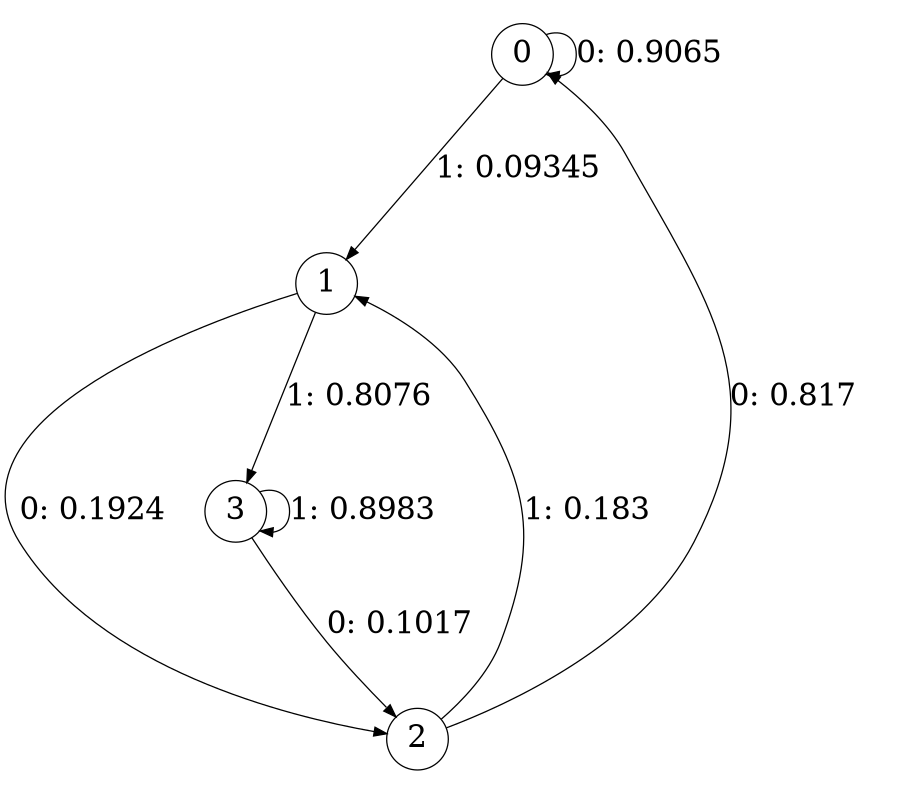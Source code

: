digraph "ch12faceL2" {
size = "6,8.5";
ratio = "fill";
node [shape = circle];
node [fontsize = 24];
edge [fontsize = 24];
0 -> 0 [label = "0: 0.9065   "];
0 -> 1 [label = "1: 0.09345  "];
1 -> 2 [label = "0: 0.1924   "];
1 -> 3 [label = "1: 0.8076   "];
2 -> 0 [label = "0: 0.817    "];
2 -> 1 [label = "1: 0.183    "];
3 -> 2 [label = "0: 0.1017   "];
3 -> 3 [label = "1: 0.8983   "];
}